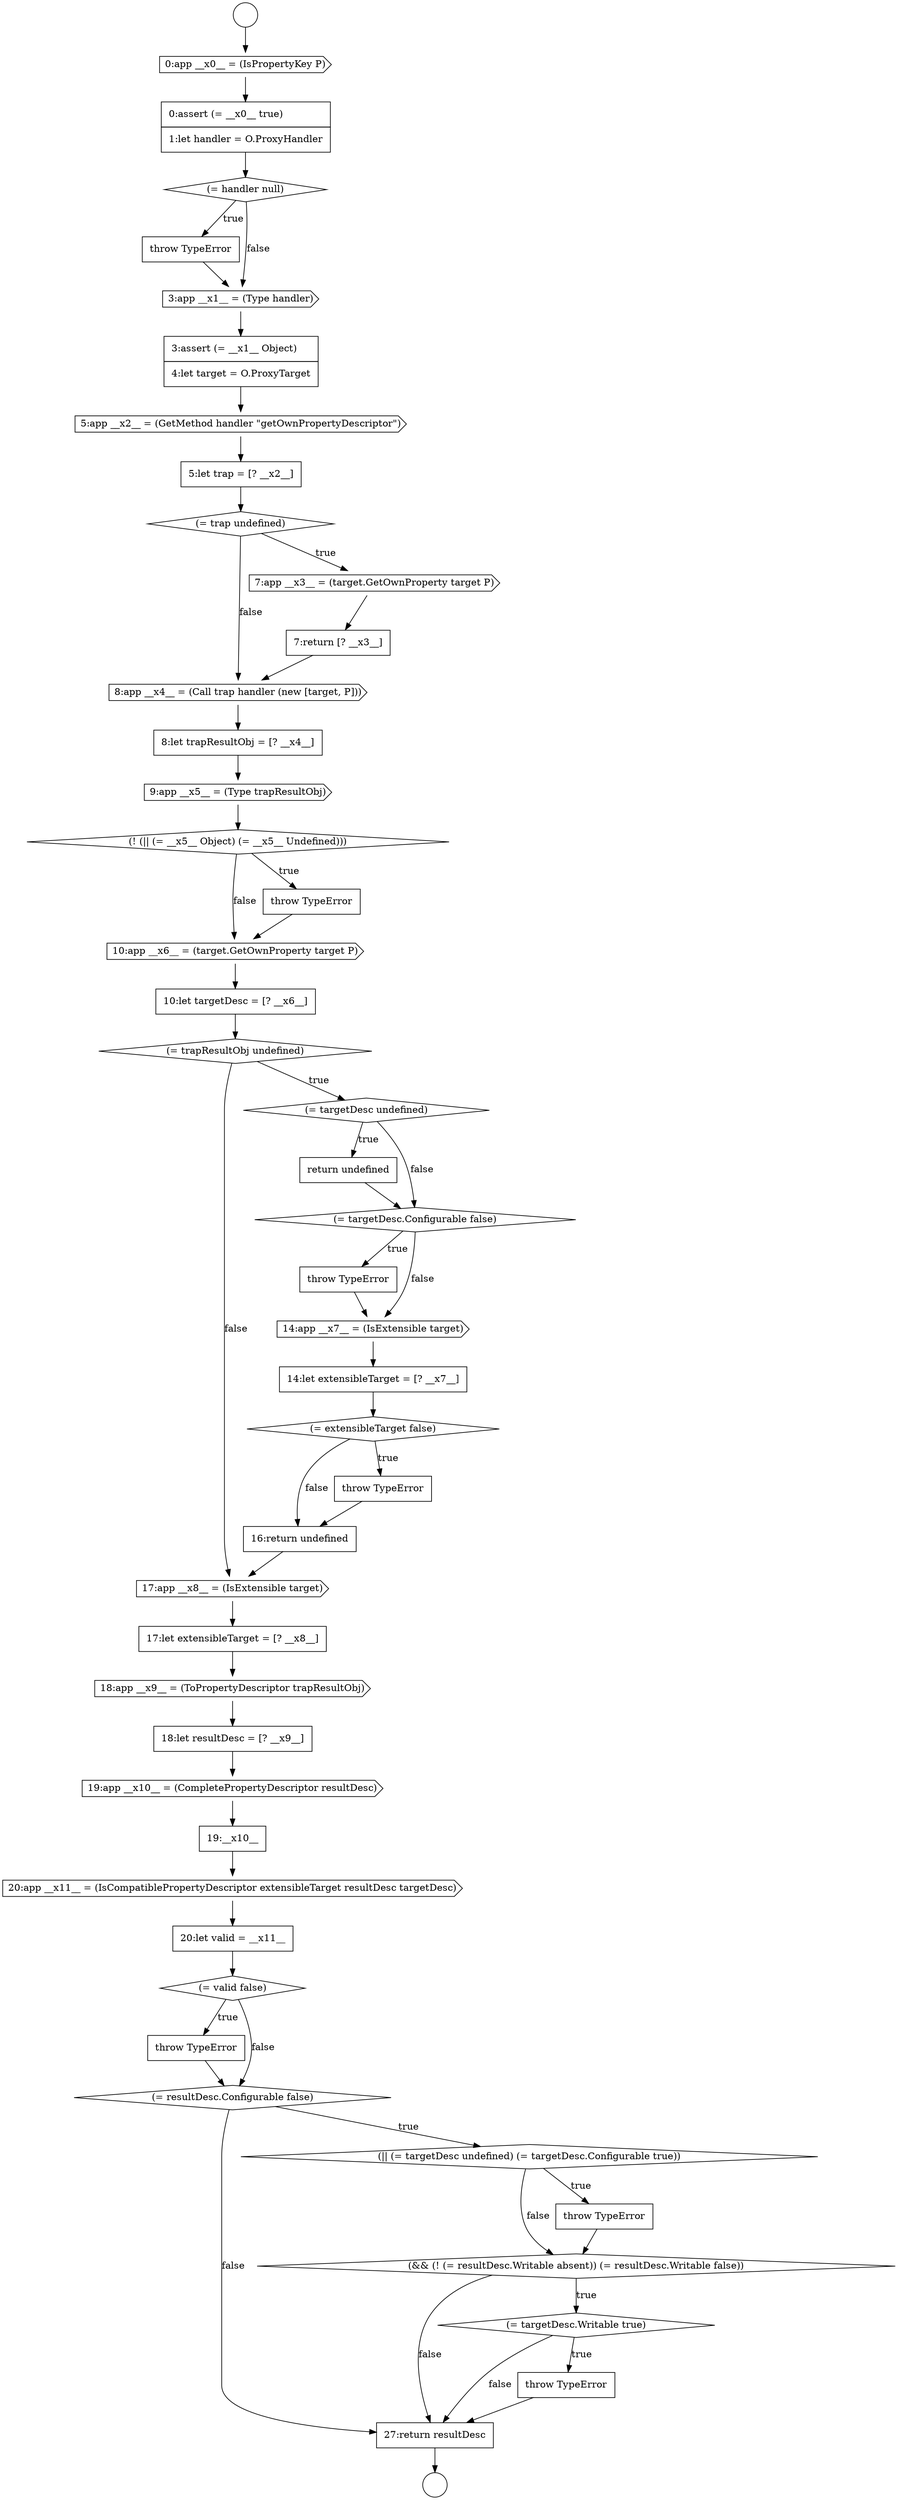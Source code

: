 digraph {
  node3285 [shape=diamond, label=<<font color="black">(= valid false)</font>> color="black" fillcolor="white" style=filled]
  node3290 [shape=diamond, label=<<font color="black">(&amp;&amp; (! (= resultDesc.Writable absent)) (= resultDesc.Writable false))</font>> color="black" fillcolor="white" style=filled]
  node3265 [shape=cds, label=<<font color="black">10:app __x6__ = (target.GetOwnProperty target P)</font>> color="black" fillcolor="white" style=filled]
  node3254 [shape=none, margin=0, label=<<font color="black">
    <table border="0" cellborder="1" cellspacing="0" cellpadding="10">
      <tr><td align="left">3:assert (= __x1__ Object)</td></tr>
      <tr><td align="left">4:let target = O.ProxyTarget</td></tr>
    </table>
  </font>> color="black" fillcolor="white" style=filled]
  node3247 [shape=circle label=" " color="black" fillcolor="white" style=filled]
  node3279 [shape=cds, label=<<font color="black">18:app __x9__ = (ToPropertyDescriptor trapResultObj)</font>> color="black" fillcolor="white" style=filled]
  node3260 [shape=cds, label=<<font color="black">8:app __x4__ = (Call trap handler (new [target, P]))</font>> color="black" fillcolor="white" style=filled]
  node3273 [shape=none, margin=0, label=<<font color="black">
    <table border="0" cellborder="1" cellspacing="0" cellpadding="10">
      <tr><td align="left">14:let extensibleTarget = [? __x7__]</td></tr>
    </table>
  </font>> color="black" fillcolor="white" style=filled]
  node3284 [shape=none, margin=0, label=<<font color="black">
    <table border="0" cellborder="1" cellspacing="0" cellpadding="10">
      <tr><td align="left">20:let valid = __x11__</td></tr>
    </table>
  </font>> color="black" fillcolor="white" style=filled]
  node3252 [shape=none, margin=0, label=<<font color="black">
    <table border="0" cellborder="1" cellspacing="0" cellpadding="10">
      <tr><td align="left">throw TypeError</td></tr>
    </table>
  </font>> color="black" fillcolor="white" style=filled]
  node3267 [shape=diamond, label=<<font color="black">(= trapResultObj undefined)</font>> color="black" fillcolor="white" style=filled]
  node3277 [shape=cds, label=<<font color="black">17:app __x8__ = (IsExtensible target)</font>> color="black" fillcolor="white" style=filled]
  node3259 [shape=none, margin=0, label=<<font color="black">
    <table border="0" cellborder="1" cellspacing="0" cellpadding="10">
      <tr><td align="left">7:return [? __x3__]</td></tr>
    </table>
  </font>> color="black" fillcolor="white" style=filled]
  node3253 [shape=cds, label=<<font color="black">3:app __x1__ = (Type handler)</font>> color="black" fillcolor="white" style=filled]
  node3276 [shape=none, margin=0, label=<<font color="black">
    <table border="0" cellborder="1" cellspacing="0" cellpadding="10">
      <tr><td align="left">16:return undefined</td></tr>
    </table>
  </font>> color="black" fillcolor="white" style=filled]
  node3249 [shape=cds, label=<<font color="black">0:app __x0__ = (IsPropertyKey P)</font>> color="black" fillcolor="white" style=filled]
  node3281 [shape=cds, label=<<font color="black">19:app __x10__ = (CompletePropertyDescriptor resultDesc)</font>> color="black" fillcolor="white" style=filled]
  node3248 [shape=circle label=" " color="black" fillcolor="white" style=filled]
  node3263 [shape=diamond, label=<<font color="black">(! (|| (= __x5__ Object) (= __x5__ Undefined)))</font>> color="black" fillcolor="white" style=filled]
  node3275 [shape=none, margin=0, label=<<font color="black">
    <table border="0" cellborder="1" cellspacing="0" cellpadding="10">
      <tr><td align="left">throw TypeError</td></tr>
    </table>
  </font>> color="black" fillcolor="white" style=filled]
  node3280 [shape=none, margin=0, label=<<font color="black">
    <table border="0" cellborder="1" cellspacing="0" cellpadding="10">
      <tr><td align="left">18:let resultDesc = [? __x9__]</td></tr>
    </table>
  </font>> color="black" fillcolor="white" style=filled]
  node3268 [shape=diamond, label=<<font color="black">(= targetDesc undefined)</font>> color="black" fillcolor="white" style=filled]
  node3258 [shape=cds, label=<<font color="black">7:app __x3__ = (target.GetOwnProperty target P)</font>> color="black" fillcolor="white" style=filled]
  node3261 [shape=none, margin=0, label=<<font color="black">
    <table border="0" cellborder="1" cellspacing="0" cellpadding="10">
      <tr><td align="left">8:let trapResultObj = [? __x4__]</td></tr>
    </table>
  </font>> color="black" fillcolor="white" style=filled]
  node3250 [shape=none, margin=0, label=<<font color="black">
    <table border="0" cellborder="1" cellspacing="0" cellpadding="10">
      <tr><td align="left">0:assert (= __x0__ true)</td></tr>
      <tr><td align="left">1:let handler = O.ProxyHandler</td></tr>
    </table>
  </font>> color="black" fillcolor="white" style=filled]
  node3286 [shape=none, margin=0, label=<<font color="black">
    <table border="0" cellborder="1" cellspacing="0" cellpadding="10">
      <tr><td align="left">throw TypeError</td></tr>
    </table>
  </font>> color="black" fillcolor="white" style=filled]
  node3282 [shape=none, margin=0, label=<<font color="black">
    <table border="0" cellborder="1" cellspacing="0" cellpadding="10">
      <tr><td align="left">19:__x10__</td></tr>
    </table>
  </font>> color="black" fillcolor="white" style=filled]
  node3271 [shape=none, margin=0, label=<<font color="black">
    <table border="0" cellborder="1" cellspacing="0" cellpadding="10">
      <tr><td align="left">throw TypeError</td></tr>
    </table>
  </font>> color="black" fillcolor="white" style=filled]
  node3269 [shape=none, margin=0, label=<<font color="black">
    <table border="0" cellborder="1" cellspacing="0" cellpadding="10">
      <tr><td align="left">return undefined</td></tr>
    </table>
  </font>> color="black" fillcolor="white" style=filled]
  node3257 [shape=diamond, label=<<font color="black">(= trap undefined)</font>> color="black" fillcolor="white" style=filled]
  node3262 [shape=cds, label=<<font color="black">9:app __x5__ = (Type trapResultObj)</font>> color="black" fillcolor="white" style=filled]
  node3289 [shape=none, margin=0, label=<<font color="black">
    <table border="0" cellborder="1" cellspacing="0" cellpadding="10">
      <tr><td align="left">throw TypeError</td></tr>
    </table>
  </font>> color="black" fillcolor="white" style=filled]
  node3274 [shape=diamond, label=<<font color="black">(= extensibleTarget false)</font>> color="black" fillcolor="white" style=filled]
  node3255 [shape=cds, label=<<font color="black">5:app __x2__ = (GetMethod handler &quot;getOwnPropertyDescriptor&quot;)</font>> color="black" fillcolor="white" style=filled]
  node3272 [shape=cds, label=<<font color="black">14:app __x7__ = (IsExtensible target)</font>> color="black" fillcolor="white" style=filled]
  node3283 [shape=cds, label=<<font color="black">20:app __x11__ = (IsCompatiblePropertyDescriptor extensibleTarget resultDesc targetDesc)</font>> color="black" fillcolor="white" style=filled]
  node3266 [shape=none, margin=0, label=<<font color="black">
    <table border="0" cellborder="1" cellspacing="0" cellpadding="10">
      <tr><td align="left">10:let targetDesc = [? __x6__]</td></tr>
    </table>
  </font>> color="black" fillcolor="white" style=filled]
  node3251 [shape=diamond, label=<<font color="black">(= handler null)</font>> color="black" fillcolor="white" style=filled]
  node3287 [shape=diamond, label=<<font color="black">(= resultDesc.Configurable false)</font>> color="black" fillcolor="white" style=filled]
  node3270 [shape=diamond, label=<<font color="black">(= targetDesc.Configurable false)</font>> color="black" fillcolor="white" style=filled]
  node3293 [shape=none, margin=0, label=<<font color="black">
    <table border="0" cellborder="1" cellspacing="0" cellpadding="10">
      <tr><td align="left">27:return resultDesc</td></tr>
    </table>
  </font>> color="black" fillcolor="white" style=filled]
  node3278 [shape=none, margin=0, label=<<font color="black">
    <table border="0" cellborder="1" cellspacing="0" cellpadding="10">
      <tr><td align="left">17:let extensibleTarget = [? __x8__]</td></tr>
    </table>
  </font>> color="black" fillcolor="white" style=filled]
  node3292 [shape=none, margin=0, label=<<font color="black">
    <table border="0" cellborder="1" cellspacing="0" cellpadding="10">
      <tr><td align="left">throw TypeError</td></tr>
    </table>
  </font>> color="black" fillcolor="white" style=filled]
  node3256 [shape=none, margin=0, label=<<font color="black">
    <table border="0" cellborder="1" cellspacing="0" cellpadding="10">
      <tr><td align="left">5:let trap = [? __x2__]</td></tr>
    </table>
  </font>> color="black" fillcolor="white" style=filled]
  node3288 [shape=diamond, label=<<font color="black">(|| (= targetDesc undefined) (= targetDesc.Configurable true))</font>> color="black" fillcolor="white" style=filled]
  node3291 [shape=diamond, label=<<font color="black">(= targetDesc.Writable true)</font>> color="black" fillcolor="white" style=filled]
  node3264 [shape=none, margin=0, label=<<font color="black">
    <table border="0" cellborder="1" cellspacing="0" cellpadding="10">
      <tr><td align="left">throw TypeError</td></tr>
    </table>
  </font>> color="black" fillcolor="white" style=filled]
  node3270 -> node3271 [label=<<font color="black">true</font>> color="black"]
  node3270 -> node3272 [label=<<font color="black">false</font>> color="black"]
  node3250 -> node3251 [ color="black"]
  node3273 -> node3274 [ color="black"]
  node3264 -> node3265 [ color="black"]
  node3278 -> node3279 [ color="black"]
  node3279 -> node3280 [ color="black"]
  node3256 -> node3257 [ color="black"]
  node3286 -> node3287 [ color="black"]
  node3291 -> node3292 [label=<<font color="black">true</font>> color="black"]
  node3291 -> node3293 [label=<<font color="black">false</font>> color="black"]
  node3275 -> node3276 [ color="black"]
  node3280 -> node3281 [ color="black"]
  node3284 -> node3285 [ color="black"]
  node3277 -> node3278 [ color="black"]
  node3266 -> node3267 [ color="black"]
  node3282 -> node3283 [ color="black"]
  node3267 -> node3268 [label=<<font color="black">true</font>> color="black"]
  node3267 -> node3277 [label=<<font color="black">false</font>> color="black"]
  node3290 -> node3291 [label=<<font color="black">true</font>> color="black"]
  node3290 -> node3293 [label=<<font color="black">false</font>> color="black"]
  node3271 -> node3272 [ color="black"]
  node3257 -> node3258 [label=<<font color="black">true</font>> color="black"]
  node3257 -> node3260 [label=<<font color="black">false</font>> color="black"]
  node3276 -> node3277 [ color="black"]
  node3274 -> node3275 [label=<<font color="black">true</font>> color="black"]
  node3274 -> node3276 [label=<<font color="black">false</font>> color="black"]
  node3272 -> node3273 [ color="black"]
  node3268 -> node3269 [label=<<font color="black">true</font>> color="black"]
  node3268 -> node3270 [label=<<font color="black">false</font>> color="black"]
  node3269 -> node3270 [ color="black"]
  node3287 -> node3288 [label=<<font color="black">true</font>> color="black"]
  node3287 -> node3293 [label=<<font color="black">false</font>> color="black"]
  node3252 -> node3253 [ color="black"]
  node3255 -> node3256 [ color="black"]
  node3263 -> node3264 [label=<<font color="black">true</font>> color="black"]
  node3263 -> node3265 [label=<<font color="black">false</font>> color="black"]
  node3288 -> node3289 [label=<<font color="black">true</font>> color="black"]
  node3288 -> node3290 [label=<<font color="black">false</font>> color="black"]
  node3259 -> node3260 [ color="black"]
  node3254 -> node3255 [ color="black"]
  node3262 -> node3263 [ color="black"]
  node3253 -> node3254 [ color="black"]
  node3293 -> node3248 [ color="black"]
  node3289 -> node3290 [ color="black"]
  node3258 -> node3259 [ color="black"]
  node3261 -> node3262 [ color="black"]
  node3292 -> node3293 [ color="black"]
  node3281 -> node3282 [ color="black"]
  node3283 -> node3284 [ color="black"]
  node3260 -> node3261 [ color="black"]
  node3285 -> node3286 [label=<<font color="black">true</font>> color="black"]
  node3285 -> node3287 [label=<<font color="black">false</font>> color="black"]
  node3249 -> node3250 [ color="black"]
  node3265 -> node3266 [ color="black"]
  node3247 -> node3249 [ color="black"]
  node3251 -> node3252 [label=<<font color="black">true</font>> color="black"]
  node3251 -> node3253 [label=<<font color="black">false</font>> color="black"]
}
